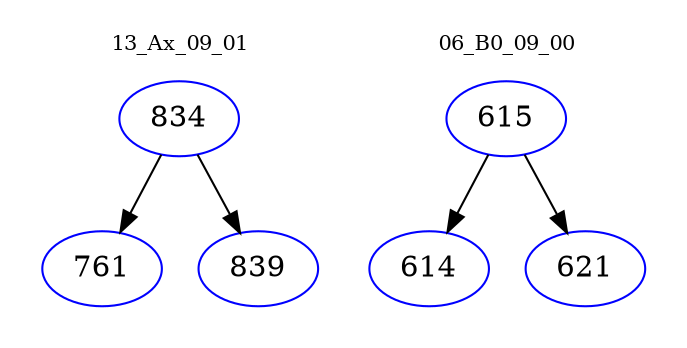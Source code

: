 digraph{
subgraph cluster_0 {
color = white
label = "13_Ax_09_01";
fontsize=10;
T0_834 [label="834", color="blue"]
T0_834 -> T0_761 [color="black"]
T0_761 [label="761", color="blue"]
T0_834 -> T0_839 [color="black"]
T0_839 [label="839", color="blue"]
}
subgraph cluster_1 {
color = white
label = "06_B0_09_00";
fontsize=10;
T1_615 [label="615", color="blue"]
T1_615 -> T1_614 [color="black"]
T1_614 [label="614", color="blue"]
T1_615 -> T1_621 [color="black"]
T1_621 [label="621", color="blue"]
}
}
